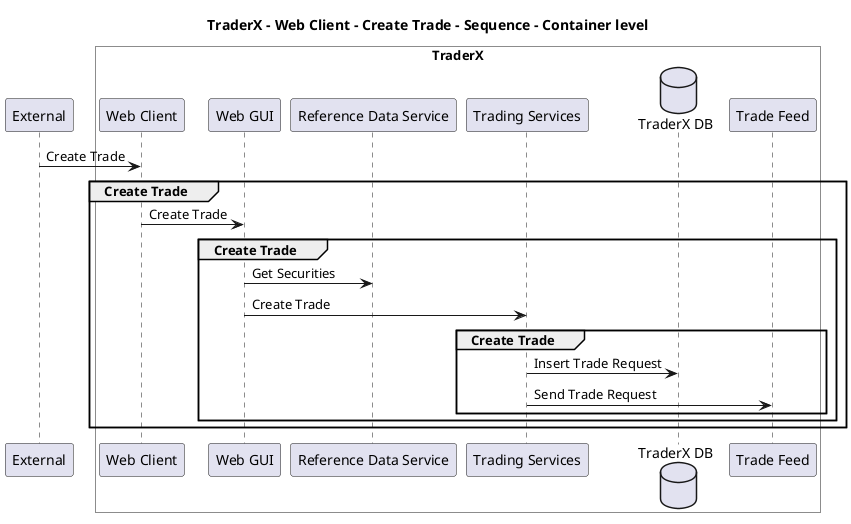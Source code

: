 @startuml

title TraderX - Web Client - Create Trade - Sequence - Container level

participant "External" as C4InterFlow.SoftwareSystems.ExternalSystem

box "TraderX" #White
    participant "Web Client" as TraderX.SoftwareSystems.TraderX.Containers.WebClient
    participant "Web GUI" as TraderX.SoftwareSystems.TraderX.Containers.WebGUI
    participant "Reference Data Service" as TraderX.SoftwareSystems.TraderX.Containers.ReferenceDataService
    participant "Trading Services" as TraderX.SoftwareSystems.TraderX.Containers.TradingServices
    database "TraderX DB" as TraderX.SoftwareSystems.TraderX.Containers.TraderXDB
    participant "Trade Feed" as TraderX.SoftwareSystems.TraderX.Containers.TradeFeed
end box


C4InterFlow.SoftwareSystems.ExternalSystem -> TraderX.SoftwareSystems.TraderX.Containers.WebClient : Create Trade
group Create Trade
TraderX.SoftwareSystems.TraderX.Containers.WebClient -> TraderX.SoftwareSystems.TraderX.Containers.WebGUI : Create Trade
group Create Trade
TraderX.SoftwareSystems.TraderX.Containers.WebGUI -> TraderX.SoftwareSystems.TraderX.Containers.ReferenceDataService : Get Securities
TraderX.SoftwareSystems.TraderX.Containers.WebGUI -> TraderX.SoftwareSystems.TraderX.Containers.TradingServices : Create Trade
group Create Trade
TraderX.SoftwareSystems.TraderX.Containers.TradingServices -> TraderX.SoftwareSystems.TraderX.Containers.TraderXDB : Insert Trade Request
TraderX.SoftwareSystems.TraderX.Containers.TradingServices -> TraderX.SoftwareSystems.TraderX.Containers.TradeFeed : Send Trade Request
end
end
end


@enduml
